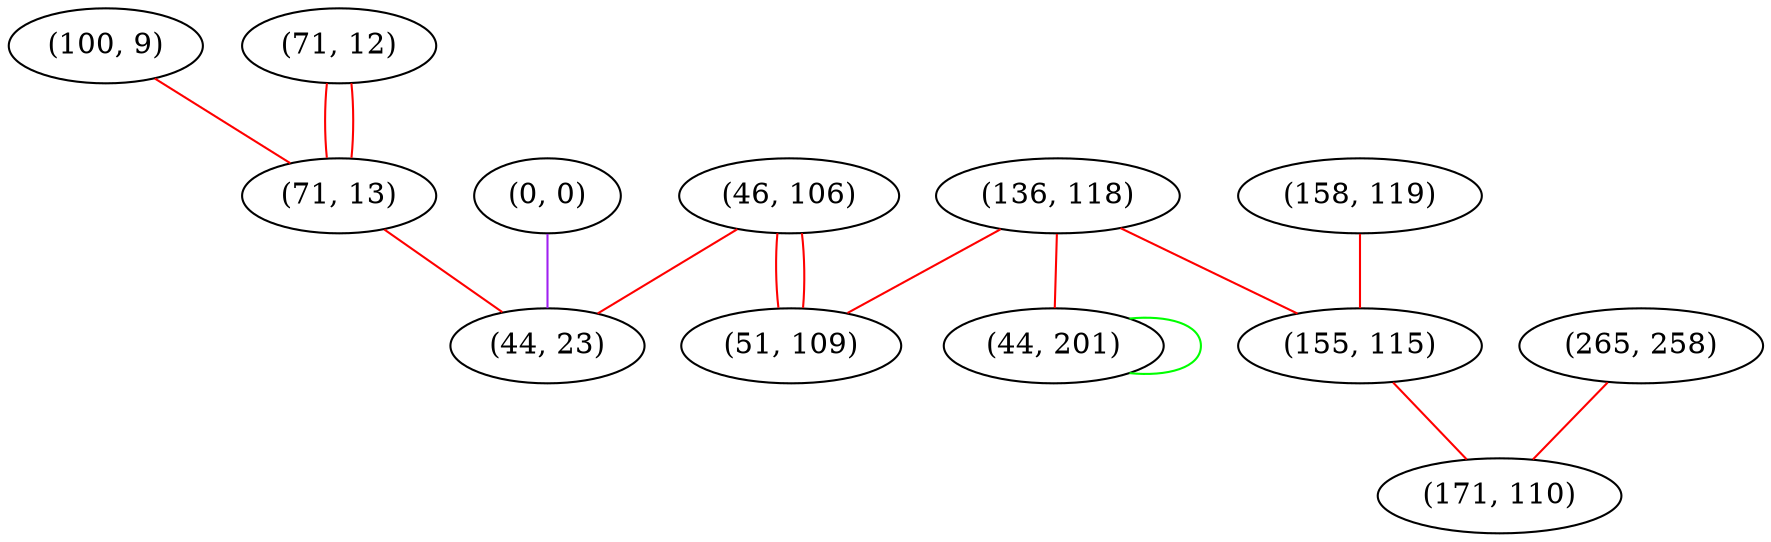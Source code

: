 graph "" {
"(46, 106)";
"(100, 9)";
"(71, 12)";
"(136, 118)";
"(71, 13)";
"(158, 119)";
"(155, 115)";
"(265, 258)";
"(0, 0)";
"(171, 110)";
"(51, 109)";
"(44, 23)";
"(44, 201)";
"(46, 106)" -- "(44, 23)"  [color=red, key=0, weight=1];
"(46, 106)" -- "(51, 109)"  [color=red, key=0, weight=1];
"(46, 106)" -- "(51, 109)"  [color=red, key=1, weight=1];
"(100, 9)" -- "(71, 13)"  [color=red, key=0, weight=1];
"(71, 12)" -- "(71, 13)"  [color=red, key=0, weight=1];
"(71, 12)" -- "(71, 13)"  [color=red, key=1, weight=1];
"(136, 118)" -- "(44, 201)"  [color=red, key=0, weight=1];
"(136, 118)" -- "(155, 115)"  [color=red, key=0, weight=1];
"(136, 118)" -- "(51, 109)"  [color=red, key=0, weight=1];
"(71, 13)" -- "(44, 23)"  [color=red, key=0, weight=1];
"(158, 119)" -- "(155, 115)"  [color=red, key=0, weight=1];
"(155, 115)" -- "(171, 110)"  [color=red, key=0, weight=1];
"(265, 258)" -- "(171, 110)"  [color=red, key=0, weight=1];
"(0, 0)" -- "(44, 23)"  [color=purple, key=0, weight=4];
"(44, 201)" -- "(44, 201)"  [color=green, key=0, weight=2];
}
